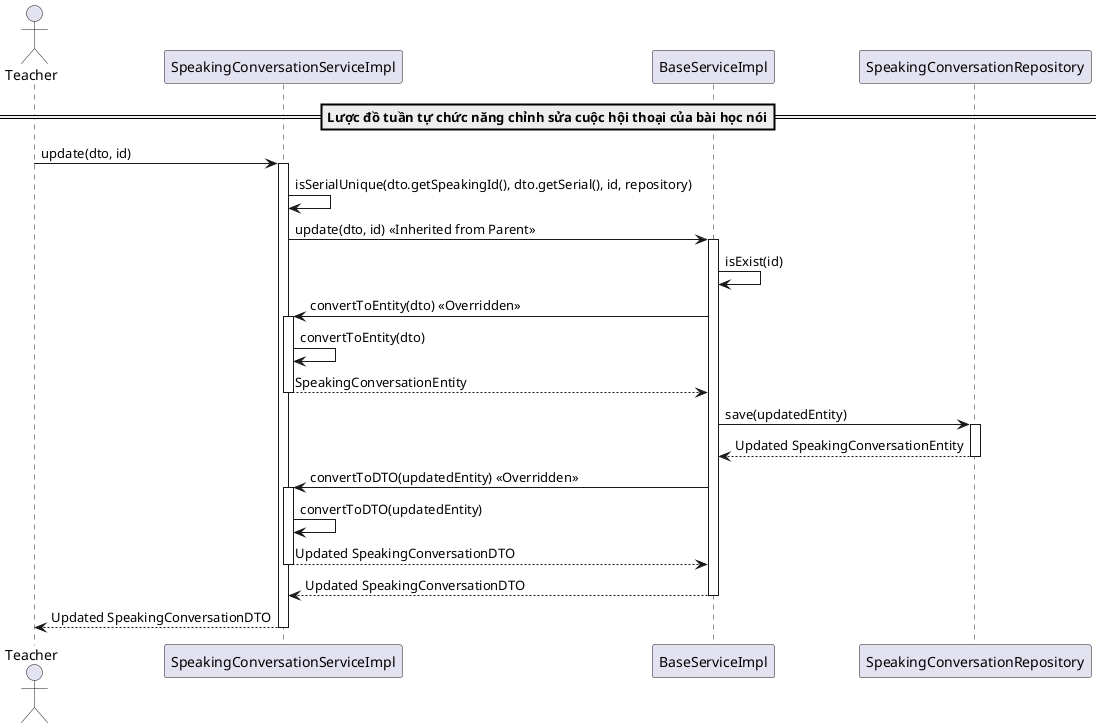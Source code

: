 @startuml updateSpeakingConversation

actor Teacher
participant "SpeakingConversationServiceImpl" as SpeakingConversationService
participant "BaseServiceImpl" as BaseService
participant "SpeakingConversationRepository" as Repository

== Lược đồ tuần tự chức năng chỉnh sửa cuộc hội thoại của bài học nói==
Teacher -> SpeakingConversationService: update(dto, id)
activate SpeakingConversationService

SpeakingConversationService -> SpeakingConversationService: isSerialUnique(dto.getSpeakingId(), dto.getSerial(), id, repository)
SpeakingConversationService -> BaseService: update(dto, id) << Inherited from Parent >>
activate BaseService

BaseService -> BaseService: isExist(id)
BaseService -> SpeakingConversationService: convertToEntity(dto) << Overridden >>
activate SpeakingConversationService
SpeakingConversationService -> SpeakingConversationService: convertToEntity(dto)
SpeakingConversationService --> BaseService: SpeakingConversationEntity
deactivate SpeakingConversationService

BaseService -> Repository: save(updatedEntity)
activate Repository
Repository --> BaseService: Updated SpeakingConversationEntity
deactivate Repository

BaseService -> SpeakingConversationService: convertToDTO(updatedEntity) << Overridden >>
activate SpeakingConversationService
SpeakingConversationService -> SpeakingConversationService: convertToDTO(updatedEntity)
SpeakingConversationService --> BaseService: Updated SpeakingConversationDTO
deactivate SpeakingConversationService

BaseService --> SpeakingConversationService: Updated SpeakingConversationDTO
deactivate BaseService

SpeakingConversationService --> Teacher: Updated SpeakingConversationDTO
deactivate SpeakingConversationService

@enduml
